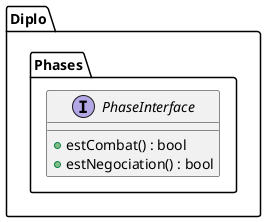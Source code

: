 @startuml
interface Diplo.Phases.PhaseInterface {
    +estCombat() : bool
    +estNegociation() : bool
}
@enduml
